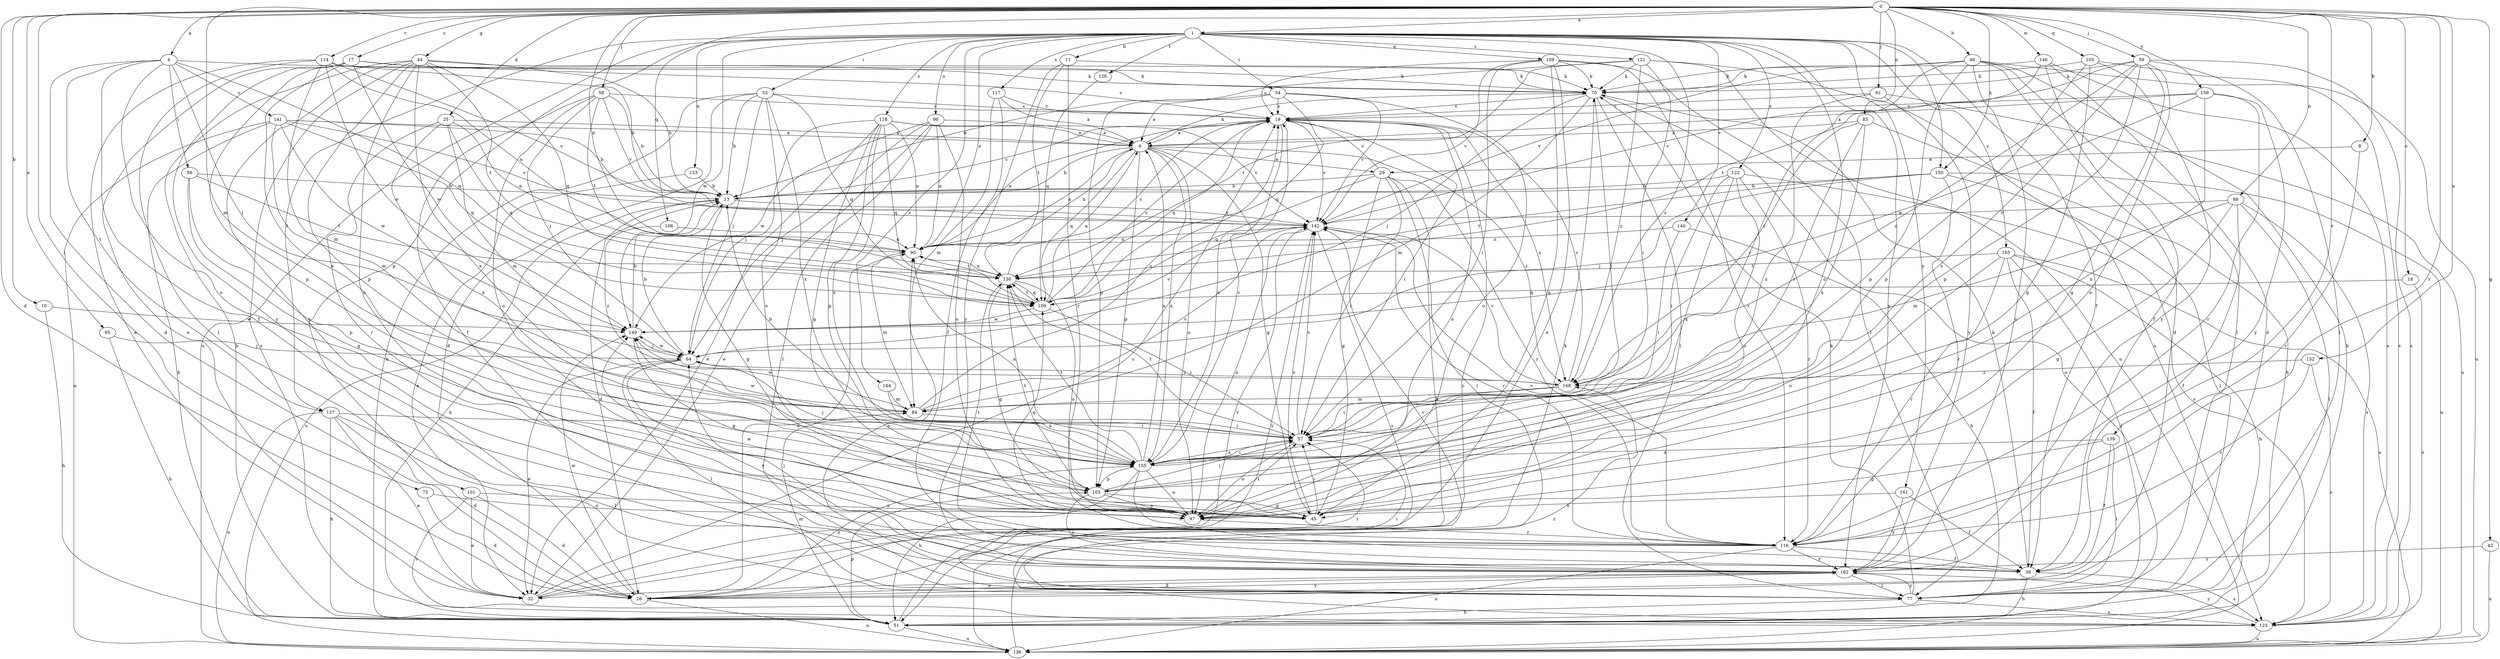 strict digraph  {
0;
1;
4;
6;
8;
10;
11;
13;
17;
18;
19;
25;
26;
29;
32;
39;
42;
44;
45;
46;
51;
53;
54;
56;
57;
58;
59;
61;
64;
70;
75;
77;
84;
85;
88;
90;
95;
96;
97;
101;
103;
105;
106;
108;
109;
114;
116;
117;
118;
121;
122;
123;
126;
127;
130;
132;
133;
136;
139;
140;
141;
142;
146;
149;
150;
155;
159;
161;
162;
164;
165;
168;
0 -> 1  [label=a];
0 -> 4  [label=a];
0 -> 8  [label=b];
0 -> 10  [label=b];
0 -> 17  [label=c];
0 -> 18  [label=c];
0 -> 25  [label=d];
0 -> 26  [label=d];
0 -> 42  [label=g];
0 -> 44  [label=g];
0 -> 46  [label=h];
0 -> 58  [label=j];
0 -> 59  [label=j];
0 -> 61  [label=j];
0 -> 75  [label=l];
0 -> 84  [label=m];
0 -> 85  [label=n];
0 -> 88  [label=n];
0 -> 90  [label=n];
0 -> 95  [label=o];
0 -> 105  [label=q];
0 -> 106  [label=q];
0 -> 114  [label=r];
0 -> 116  [label=r];
0 -> 132  [label=u];
0 -> 139  [label=v];
0 -> 146  [label=w];
0 -> 150  [label=x];
0 -> 159  [label=y];
1 -> 11  [label=b];
1 -> 39  [label=f];
1 -> 53  [label=i];
1 -> 54  [label=i];
1 -> 90  [label=n];
1 -> 96  [label=o];
1 -> 97  [label=o];
1 -> 101  [label=p];
1 -> 108  [label=q];
1 -> 117  [label=s];
1 -> 118  [label=s];
1 -> 121  [label=s];
1 -> 122  [label=s];
1 -> 126  [label=t];
1 -> 127  [label=t];
1 -> 133  [label=u];
1 -> 136  [label=u];
1 -> 140  [label=v];
1 -> 149  [label=w];
1 -> 150  [label=x];
1 -> 161  [label=y];
1 -> 162  [label=y];
1 -> 164  [label=z];
1 -> 165  [label=z];
1 -> 168  [label=z];
4 -> 26  [label=d];
4 -> 39  [label=f];
4 -> 56  [label=i];
4 -> 64  [label=j];
4 -> 70  [label=k];
4 -> 97  [label=o];
4 -> 109  [label=q];
4 -> 127  [label=t];
4 -> 141  [label=v];
6 -> 13  [label=b];
6 -> 29  [label=e];
6 -> 45  [label=g];
6 -> 70  [label=k];
6 -> 90  [label=n];
6 -> 97  [label=o];
6 -> 103  [label=p];
6 -> 109  [label=q];
6 -> 155  [label=x];
6 -> 168  [label=z];
8 -> 29  [label=e];
8 -> 116  [label=r];
10 -> 51  [label=h];
10 -> 149  [label=w];
11 -> 70  [label=k];
11 -> 116  [label=r];
11 -> 130  [label=t];
11 -> 162  [label=y];
13 -> 19  [label=c];
13 -> 26  [label=d];
13 -> 45  [label=g];
13 -> 136  [label=u];
13 -> 142  [label=v];
17 -> 19  [label=c];
17 -> 32  [label=e];
17 -> 70  [label=k];
17 -> 103  [label=p];
17 -> 149  [label=w];
17 -> 155  [label=x];
17 -> 162  [label=y];
18 -> 109  [label=q];
18 -> 123  [label=s];
19 -> 6  [label=a];
19 -> 57  [label=i];
19 -> 90  [label=n];
19 -> 97  [label=o];
19 -> 109  [label=q];
19 -> 142  [label=v];
19 -> 155  [label=x];
19 -> 168  [label=z];
25 -> 6  [label=a];
25 -> 84  [label=m];
25 -> 90  [label=n];
25 -> 109  [label=q];
25 -> 116  [label=r];
25 -> 155  [label=x];
26 -> 57  [label=i];
26 -> 70  [label=k];
26 -> 90  [label=n];
26 -> 136  [label=u];
26 -> 149  [label=w];
26 -> 155  [label=x];
26 -> 162  [label=y];
29 -> 13  [label=b];
29 -> 19  [label=c];
29 -> 45  [label=g];
29 -> 51  [label=h];
29 -> 57  [label=i];
29 -> 77  [label=l];
29 -> 109  [label=q];
29 -> 116  [label=r];
32 -> 19  [label=c];
32 -> 57  [label=i];
32 -> 142  [label=v];
39 -> 51  [label=h];
39 -> 70  [label=k];
39 -> 123  [label=s];
42 -> 136  [label=u];
42 -> 162  [label=y];
44 -> 13  [label=b];
44 -> 51  [label=h];
44 -> 70  [label=k];
44 -> 97  [label=o];
44 -> 103  [label=p];
44 -> 109  [label=q];
44 -> 123  [label=s];
44 -> 130  [label=t];
44 -> 155  [label=x];
44 -> 162  [label=y];
45 -> 57  [label=i];
45 -> 142  [label=v];
46 -> 26  [label=d];
46 -> 51  [label=h];
46 -> 70  [label=k];
46 -> 77  [label=l];
46 -> 103  [label=p];
46 -> 136  [label=u];
46 -> 142  [label=v];
46 -> 162  [label=y];
46 -> 168  [label=z];
51 -> 13  [label=b];
51 -> 84  [label=m];
51 -> 103  [label=p];
51 -> 136  [label=u];
51 -> 142  [label=v];
53 -> 13  [label=b];
53 -> 19  [label=c];
53 -> 26  [label=d];
53 -> 51  [label=h];
53 -> 64  [label=j];
53 -> 97  [label=o];
53 -> 109  [label=q];
53 -> 155  [label=x];
54 -> 6  [label=a];
54 -> 19  [label=c];
54 -> 97  [label=o];
54 -> 103  [label=p];
54 -> 109  [label=q];
54 -> 142  [label=v];
56 -> 13  [label=b];
56 -> 45  [label=g];
56 -> 103  [label=p];
56 -> 130  [label=t];
57 -> 13  [label=b];
57 -> 97  [label=o];
57 -> 130  [label=t];
57 -> 142  [label=v];
57 -> 149  [label=w];
57 -> 155  [label=x];
58 -> 13  [label=b];
58 -> 19  [label=c];
58 -> 39  [label=f];
58 -> 64  [label=j];
58 -> 97  [label=o];
58 -> 130  [label=t];
58 -> 142  [label=v];
59 -> 45  [label=g];
59 -> 70  [label=k];
59 -> 77  [label=l];
59 -> 97  [label=o];
59 -> 103  [label=p];
59 -> 123  [label=s];
59 -> 142  [label=v];
59 -> 155  [label=x];
59 -> 168  [label=z];
61 -> 19  [label=c];
61 -> 136  [label=u];
61 -> 155  [label=x];
61 -> 162  [label=y];
64 -> 13  [label=b];
64 -> 32  [label=e];
64 -> 77  [label=l];
64 -> 149  [label=w];
64 -> 162  [label=y];
64 -> 168  [label=z];
70 -> 19  [label=c];
70 -> 57  [label=i];
70 -> 64  [label=j];
70 -> 77  [label=l];
70 -> 84  [label=m];
70 -> 136  [label=u];
75 -> 26  [label=d];
75 -> 97  [label=o];
77 -> 51  [label=h];
77 -> 70  [label=k];
77 -> 90  [label=n];
77 -> 123  [label=s];
77 -> 142  [label=v];
77 -> 162  [label=y];
84 -> 19  [label=c];
84 -> 57  [label=i];
84 -> 142  [label=v];
84 -> 149  [label=w];
85 -> 6  [label=a];
85 -> 51  [label=h];
85 -> 57  [label=i];
85 -> 155  [label=x];
85 -> 168  [label=z];
88 -> 39  [label=f];
88 -> 45  [label=g];
88 -> 77  [label=l];
88 -> 84  [label=m];
88 -> 123  [label=s];
88 -> 142  [label=v];
90 -> 6  [label=a];
90 -> 84  [label=m];
90 -> 130  [label=t];
95 -> 51  [label=h];
95 -> 64  [label=j];
96 -> 6  [label=a];
96 -> 32  [label=e];
96 -> 64  [label=j];
96 -> 77  [label=l];
96 -> 90  [label=n];
96 -> 97  [label=o];
96 -> 149  [label=w];
97 -> 57  [label=i];
97 -> 109  [label=q];
97 -> 116  [label=r];
101 -> 26  [label=d];
101 -> 32  [label=e];
101 -> 97  [label=o];
101 -> 123  [label=s];
103 -> 45  [label=g];
103 -> 57  [label=i];
103 -> 97  [label=o];
103 -> 130  [label=t];
103 -> 162  [label=y];
105 -> 45  [label=g];
105 -> 70  [label=k];
105 -> 103  [label=p];
105 -> 123  [label=s];
105 -> 162  [label=y];
106 -> 90  [label=n];
106 -> 168  [label=z];
108 -> 19  [label=c];
108 -> 32  [label=e];
108 -> 45  [label=g];
108 -> 57  [label=i];
108 -> 70  [label=k];
108 -> 77  [label=l];
108 -> 116  [label=r];
108 -> 142  [label=v];
109 -> 6  [label=a];
109 -> 19  [label=c];
109 -> 57  [label=i];
109 -> 130  [label=t];
109 -> 149  [label=w];
114 -> 13  [label=b];
114 -> 32  [label=e];
114 -> 70  [label=k];
114 -> 77  [label=l];
114 -> 84  [label=m];
114 -> 90  [label=n];
114 -> 142  [label=v];
114 -> 149  [label=w];
116 -> 39  [label=f];
116 -> 130  [label=t];
116 -> 136  [label=u];
116 -> 142  [label=v];
116 -> 149  [label=w];
116 -> 162  [label=y];
117 -> 6  [label=a];
117 -> 19  [label=c];
117 -> 39  [label=f];
117 -> 84  [label=m];
118 -> 6  [label=a];
118 -> 32  [label=e];
118 -> 45  [label=g];
118 -> 64  [label=j];
118 -> 90  [label=n];
118 -> 103  [label=p];
118 -> 109  [label=q];
118 -> 142  [label=v];
118 -> 155  [label=x];
121 -> 13  [label=b];
121 -> 57  [label=i];
121 -> 70  [label=k];
121 -> 123  [label=s];
121 -> 130  [label=t];
121 -> 136  [label=u];
121 -> 168  [label=z];
122 -> 13  [label=b];
122 -> 57  [label=i];
122 -> 97  [label=o];
122 -> 116  [label=r];
122 -> 123  [label=s];
122 -> 155  [label=x];
123 -> 136  [label=u];
123 -> 162  [label=y];
126 -> 109  [label=q];
127 -> 26  [label=d];
127 -> 32  [label=e];
127 -> 51  [label=h];
127 -> 57  [label=i];
127 -> 77  [label=l];
127 -> 136  [label=u];
130 -> 19  [label=c];
130 -> 45  [label=g];
130 -> 90  [label=n];
130 -> 97  [label=o];
130 -> 109  [label=q];
132 -> 116  [label=r];
132 -> 123  [label=s];
132 -> 168  [label=z];
133 -> 13  [label=b];
133 -> 32  [label=e];
136 -> 19  [label=c];
136 -> 168  [label=z];
139 -> 39  [label=f];
139 -> 45  [label=g];
139 -> 77  [label=l];
139 -> 155  [label=x];
140 -> 51  [label=h];
140 -> 57  [label=i];
140 -> 90  [label=n];
141 -> 6  [label=a];
141 -> 13  [label=b];
141 -> 51  [label=h];
141 -> 84  [label=m];
141 -> 109  [label=q];
141 -> 136  [label=u];
141 -> 142  [label=v];
141 -> 149  [label=w];
142 -> 90  [label=n];
142 -> 97  [label=o];
142 -> 116  [label=r];
142 -> 123  [label=s];
146 -> 26  [label=d];
146 -> 39  [label=f];
146 -> 70  [label=k];
146 -> 123  [label=s];
146 -> 130  [label=t];
149 -> 13  [label=b];
149 -> 45  [label=g];
149 -> 64  [label=j];
149 -> 142  [label=v];
150 -> 13  [label=b];
150 -> 64  [label=j];
150 -> 77  [label=l];
150 -> 116  [label=r];
150 -> 130  [label=t];
150 -> 136  [label=u];
155 -> 6  [label=a];
155 -> 19  [label=c];
155 -> 39  [label=f];
155 -> 51  [label=h];
155 -> 57  [label=i];
155 -> 64  [label=j];
155 -> 90  [label=n];
155 -> 97  [label=o];
155 -> 103  [label=p];
155 -> 130  [label=t];
159 -> 6  [label=a];
159 -> 19  [label=c];
159 -> 116  [label=r];
159 -> 149  [label=w];
159 -> 155  [label=x];
159 -> 162  [label=y];
161 -> 39  [label=f];
161 -> 97  [label=o];
161 -> 162  [label=y];
162 -> 26  [label=d];
162 -> 32  [label=e];
162 -> 64  [label=j];
162 -> 77  [label=l];
164 -> 84  [label=m];
164 -> 155  [label=x];
165 -> 39  [label=f];
165 -> 51  [label=h];
165 -> 77  [label=l];
165 -> 97  [label=o];
165 -> 116  [label=r];
165 -> 130  [label=t];
165 -> 136  [label=u];
168 -> 19  [label=c];
168 -> 57  [label=i];
168 -> 84  [label=m];
168 -> 142  [label=v];
}
